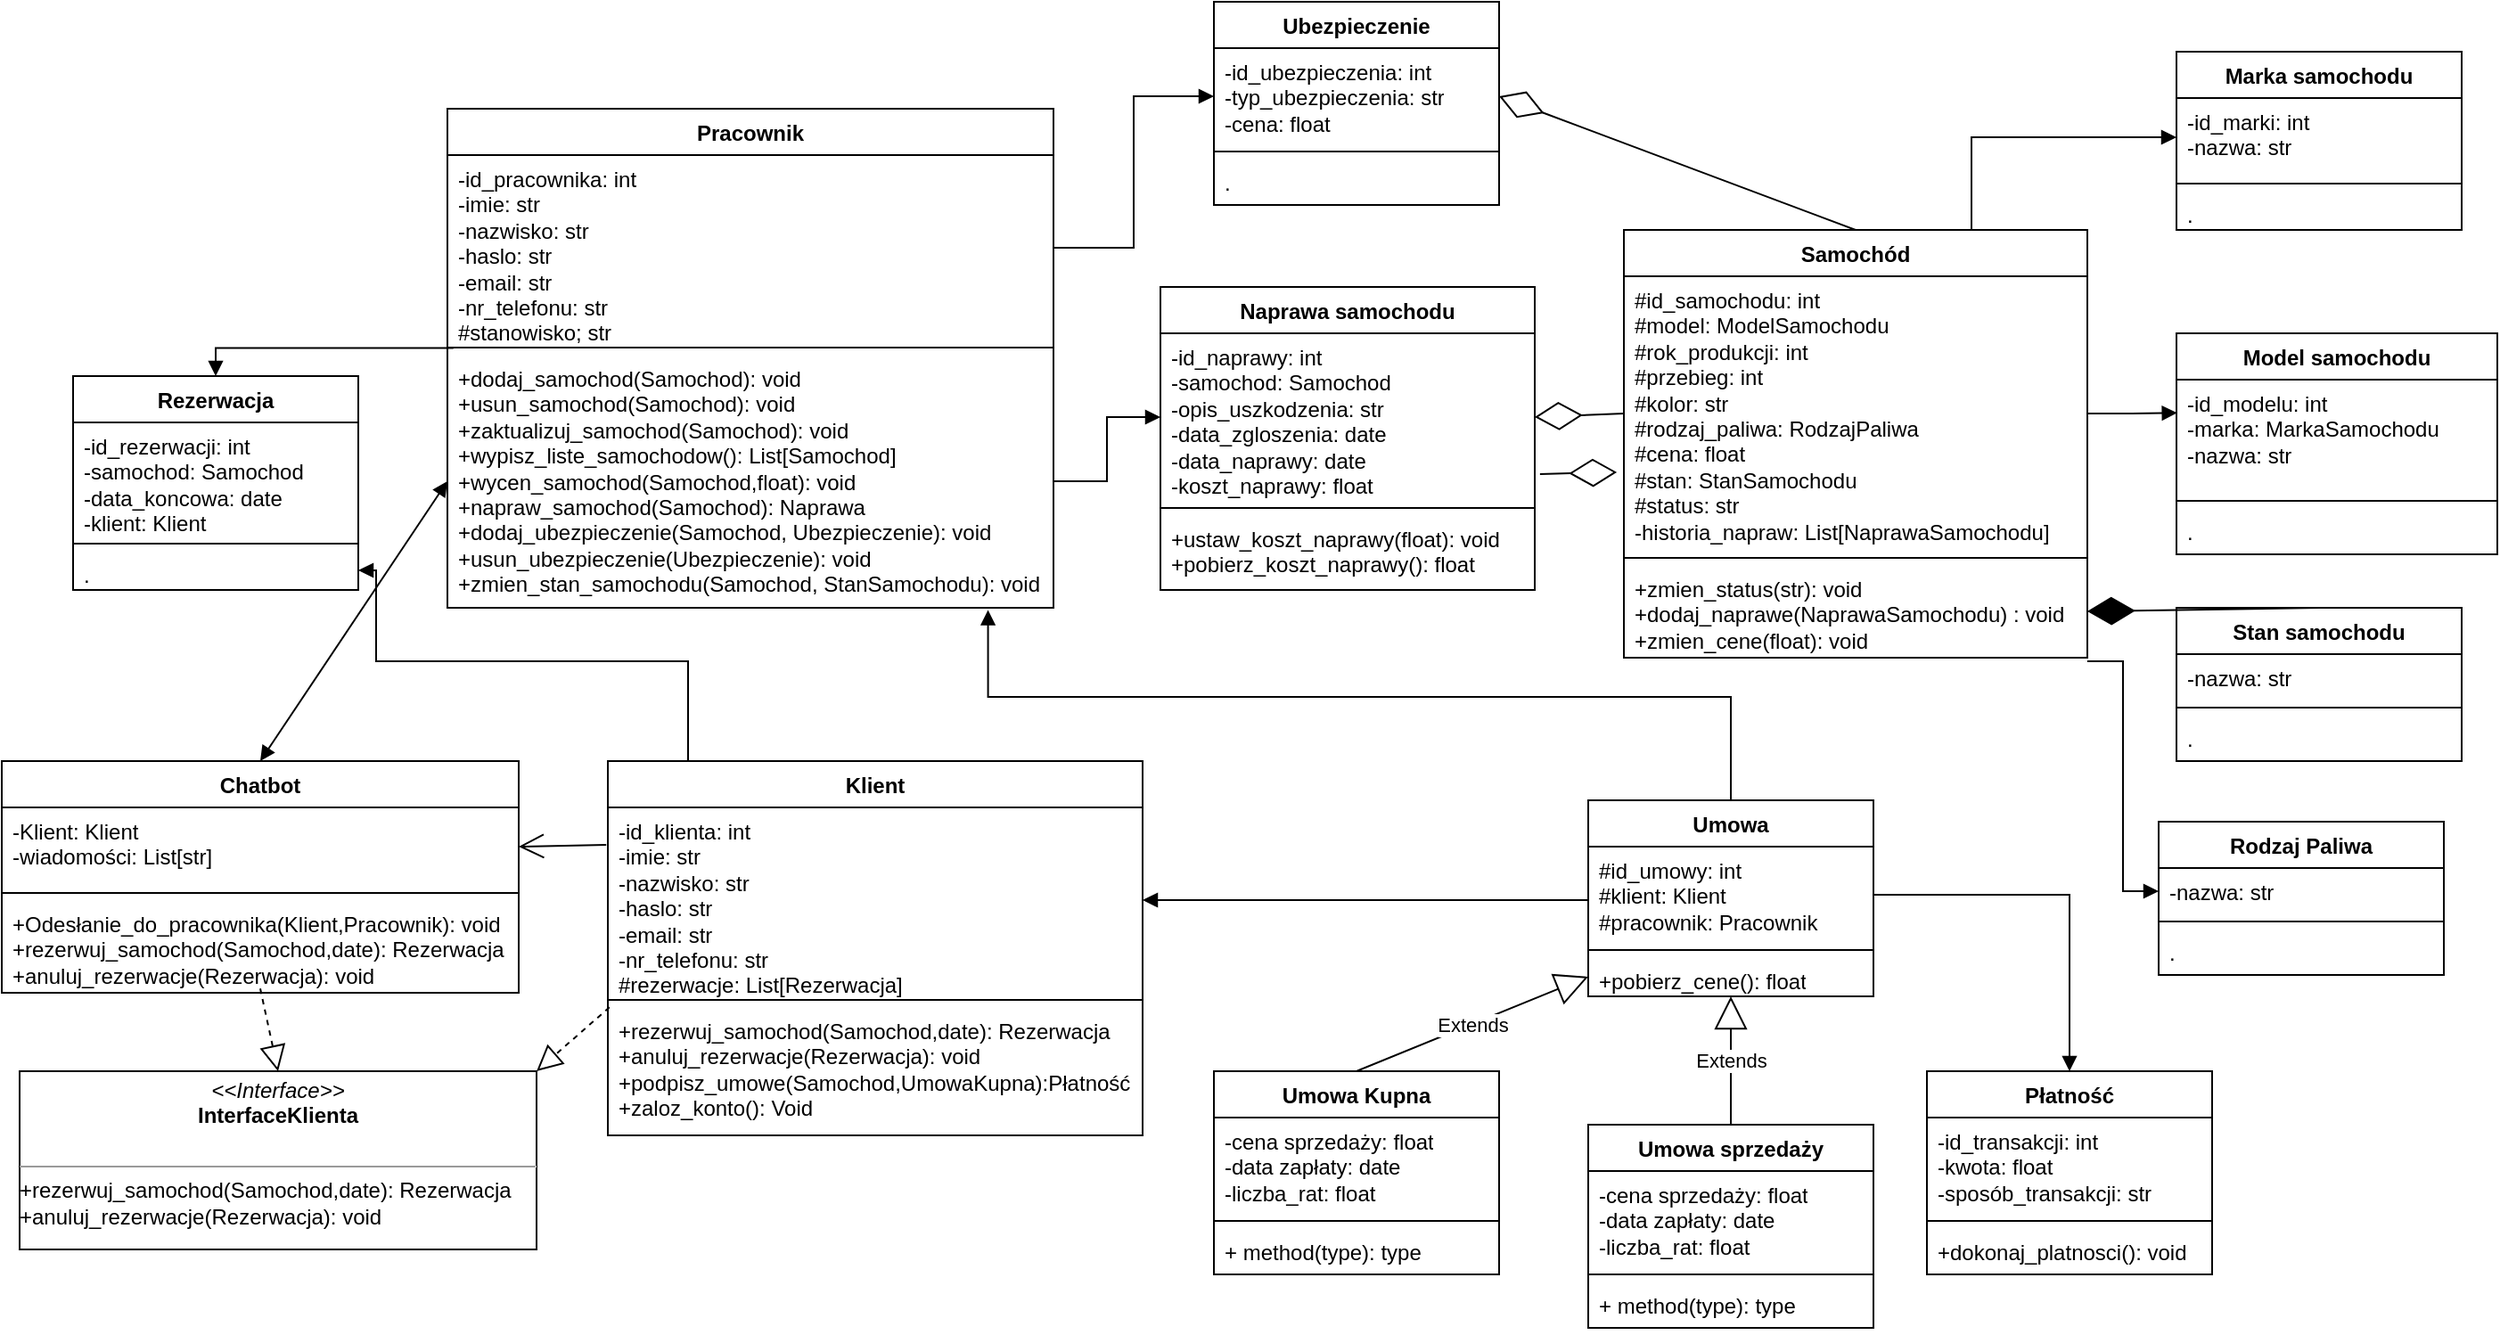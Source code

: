 <mxfile version="21.4.0" type="device">
  <diagram name="Strona-1" id="gPI5THnY8TGZAUqis7eQ">
    <mxGraphModel dx="1674" dy="768" grid="1" gridSize="10" guides="1" tooltips="1" connect="1" arrows="1" fold="1" page="1" pageScale="1" pageWidth="827" pageHeight="1169" math="0" shadow="0">
      <root>
        <mxCell id="0" />
        <mxCell id="1" parent="0" />
        <mxCell id="dG1rmitJ3FAkhmSAQ_D8-5" value="Klient&lt;br&gt;" style="swimlane;fontStyle=1;align=center;verticalAlign=top;childLayout=stackLayout;horizontal=1;startSize=26;horizontalStack=0;resizeParent=1;resizeParentMax=0;resizeLast=0;collapsible=1;marginBottom=0;whiteSpace=wrap;html=1;" parent="1" vertex="1">
          <mxGeometry x="440" y="436" width="300" height="210" as="geometry" />
        </mxCell>
        <mxCell id="dG1rmitJ3FAkhmSAQ_D8-6" value="&lt;div&gt;-id_klienta: int&lt;/div&gt;&lt;div&gt;-imie: str&lt;/div&gt;&lt;div&gt;-nazwisko: str&lt;/div&gt;&lt;div&gt;-haslo: str&lt;/div&gt;&lt;div&gt;-email: str&lt;/div&gt;&lt;div&gt;-nr_telefonu: str&lt;/div&gt;&lt;div&gt;#rezerwacje: List[Rezerwacja]&lt;br&gt;&lt;/div&gt;" style="text;strokeColor=none;fillColor=none;align=left;verticalAlign=top;spacingLeft=4;spacingRight=4;overflow=hidden;rotatable=0;points=[[0,0.5],[1,0.5]];portConstraint=eastwest;whiteSpace=wrap;html=1;" parent="dG1rmitJ3FAkhmSAQ_D8-5" vertex="1">
          <mxGeometry y="26" width="300" height="104" as="geometry" />
        </mxCell>
        <mxCell id="dG1rmitJ3FAkhmSAQ_D8-7" value="" style="line;strokeWidth=1;fillColor=none;align=left;verticalAlign=middle;spacingTop=-1;spacingLeft=3;spacingRight=3;rotatable=0;labelPosition=right;points=[];portConstraint=eastwest;strokeColor=inherit;" parent="dG1rmitJ3FAkhmSAQ_D8-5" vertex="1">
          <mxGeometry y="130" width="300" height="8" as="geometry" />
        </mxCell>
        <mxCell id="dG1rmitJ3FAkhmSAQ_D8-8" value="&lt;div&gt;&lt;span style=&quot;background-color: initial;&quot;&gt;+rezerwuj_samochod(Samochod,date): Rezerwacja&amp;nbsp;&lt;/span&gt;&lt;/div&gt;&lt;div&gt;&lt;span style=&quot;background-color: initial;&quot;&gt;+anuluj_rezerwacje(Rezerwacja): void&amp;nbsp;&lt;/span&gt;&lt;/div&gt;+podpisz_umowe&lt;span style=&quot;background-color: initial;&quot;&gt;(Samochod,UmowaKupna):Płatność&lt;/span&gt;&lt;br&gt;&lt;div&gt;&lt;span style=&quot;background-color: initial;&quot;&gt;+zaloz_konto(): Void&lt;/span&gt;&lt;br&gt;&lt;/div&gt;" style="text;strokeColor=none;fillColor=none;align=left;verticalAlign=top;spacingLeft=4;spacingRight=4;overflow=hidden;rotatable=0;points=[[0,0.5],[1,0.5]];portConstraint=eastwest;whiteSpace=wrap;html=1;" parent="dG1rmitJ3FAkhmSAQ_D8-5" vertex="1">
          <mxGeometry y="138" width="300" height="72" as="geometry" />
        </mxCell>
        <mxCell id="dG1rmitJ3FAkhmSAQ_D8-9" value="Pracownik" style="swimlane;fontStyle=1;align=center;verticalAlign=top;childLayout=stackLayout;horizontal=1;startSize=26;horizontalStack=0;resizeParent=1;resizeParentMax=0;resizeLast=0;collapsible=1;marginBottom=0;whiteSpace=wrap;html=1;" parent="1" vertex="1">
          <mxGeometry x="350" y="70" width="340" height="280" as="geometry" />
        </mxCell>
        <mxCell id="dG1rmitJ3FAkhmSAQ_D8-10" value="&lt;div&gt;-id_pracownika: int&lt;/div&gt;&lt;div&gt;-imie: str&lt;/div&gt;&lt;div&gt;-nazwisko: str&lt;/div&gt;&lt;div&gt;-haslo: str&lt;/div&gt;&lt;div&gt;-email: str&lt;/div&gt;&lt;div&gt;-nr_telefonu: str&lt;/div&gt;&lt;div&gt;#stanowisko; str&lt;/div&gt;" style="text;strokeColor=none;fillColor=none;align=left;verticalAlign=top;spacingLeft=4;spacingRight=4;overflow=hidden;rotatable=0;points=[[0,0.5],[1,0.5]];portConstraint=eastwest;whiteSpace=wrap;html=1;" parent="dG1rmitJ3FAkhmSAQ_D8-9" vertex="1">
          <mxGeometry y="26" width="340" height="104" as="geometry" />
        </mxCell>
        <mxCell id="dG1rmitJ3FAkhmSAQ_D8-11" value="" style="line;strokeWidth=1;fillColor=none;align=left;verticalAlign=middle;spacingTop=-1;spacingLeft=3;spacingRight=3;rotatable=0;labelPosition=right;points=[];portConstraint=eastwest;strokeColor=inherit;" parent="dG1rmitJ3FAkhmSAQ_D8-9" vertex="1">
          <mxGeometry y="130" width="340" height="8" as="geometry" />
        </mxCell>
        <mxCell id="dG1rmitJ3FAkhmSAQ_D8-12" value="&lt;div&gt;+dodaj_samochod(Samochod): void&lt;/div&gt;&lt;div&gt;+usun_samochod(Samochod): void&lt;/div&gt;&lt;div&gt;+zaktualizuj_samochod(Samochod): void&lt;/div&gt;&lt;div&gt;+wypisz_liste_samochodow(): List[Samochod]&lt;/div&gt;&lt;div&gt;+wycen_samochod(Samochod,float): void&lt;/div&gt;&lt;div&gt;+napraw_samochod(Samochod): Naprawa&lt;br&gt;&lt;/div&gt;&lt;div&gt;+dodaj_ubezpieczenie(Samochod, Ubezpieczenie&lt;span style=&quot;background-color: initial;&quot;&gt;): void&lt;/span&gt;&lt;/div&gt;&lt;div&gt;+usun_ubezpieczenie(Ubezpieczenie): void&lt;br&gt;&lt;/div&gt;&lt;div&gt;+zmien_stan_samochodu(Samochod, StanSamochodu): void&lt;br&gt;&lt;/div&gt;&lt;div&gt;&lt;br&gt;&lt;/div&gt;" style="text;strokeColor=none;fillColor=none;align=left;verticalAlign=top;spacingLeft=4;spacingRight=4;overflow=hidden;rotatable=0;points=[[0,0.5],[1,0.5]];portConstraint=eastwest;whiteSpace=wrap;html=1;" parent="dG1rmitJ3FAkhmSAQ_D8-9" vertex="1">
          <mxGeometry y="138" width="340" height="142" as="geometry" />
        </mxCell>
        <mxCell id="dG1rmitJ3FAkhmSAQ_D8-13" value="Rezerwacja" style="swimlane;fontStyle=1;align=center;verticalAlign=top;childLayout=stackLayout;horizontal=1;startSize=26;horizontalStack=0;resizeParent=1;resizeParentMax=0;resizeLast=0;collapsible=1;marginBottom=0;whiteSpace=wrap;html=1;" parent="1" vertex="1">
          <mxGeometry x="140" y="220" width="160" height="120" as="geometry" />
        </mxCell>
        <mxCell id="dG1rmitJ3FAkhmSAQ_D8-14" value="&lt;div&gt;-id_rezerwacji: int&lt;/div&gt;&lt;div&gt;-samochod: Samochod&lt;/div&gt;&lt;div&gt;&lt;span style=&quot;background-color: initial;&quot;&gt;-data_koncowa: date&lt;/span&gt;&lt;br&gt;&lt;/div&gt;&lt;div&gt;-klient: Klient&lt;/div&gt;" style="text;strokeColor=none;fillColor=none;align=left;verticalAlign=top;spacingLeft=4;spacingRight=4;overflow=hidden;rotatable=0;points=[[0,0.5],[1,0.5]];portConstraint=eastwest;whiteSpace=wrap;html=1;" parent="dG1rmitJ3FAkhmSAQ_D8-13" vertex="1">
          <mxGeometry y="26" width="160" height="64" as="geometry" />
        </mxCell>
        <mxCell id="dG1rmitJ3FAkhmSAQ_D8-15" value="" style="line;strokeWidth=1;fillColor=none;align=left;verticalAlign=middle;spacingTop=-1;spacingLeft=3;spacingRight=3;rotatable=0;labelPosition=right;points=[];portConstraint=eastwest;strokeColor=inherit;" parent="dG1rmitJ3FAkhmSAQ_D8-13" vertex="1">
          <mxGeometry y="90" width="160" height="8" as="geometry" />
        </mxCell>
        <mxCell id="dG1rmitJ3FAkhmSAQ_D8-16" value="." style="text;strokeColor=none;fillColor=none;align=left;verticalAlign=top;spacingLeft=4;spacingRight=4;overflow=hidden;rotatable=0;points=[[0,0.5],[1,0.5]];portConstraint=eastwest;whiteSpace=wrap;html=1;" parent="dG1rmitJ3FAkhmSAQ_D8-13" vertex="1">
          <mxGeometry y="98" width="160" height="22" as="geometry" />
        </mxCell>
        <mxCell id="dG1rmitJ3FAkhmSAQ_D8-17" value="Umowa" style="swimlane;fontStyle=1;align=center;verticalAlign=top;childLayout=stackLayout;horizontal=1;startSize=26;horizontalStack=0;resizeParent=1;resizeParentMax=0;resizeLast=0;collapsible=1;marginBottom=0;whiteSpace=wrap;html=1;" parent="1" vertex="1">
          <mxGeometry x="990" y="458" width="160" height="110" as="geometry" />
        </mxCell>
        <mxCell id="dG1rmitJ3FAkhmSAQ_D8-18" value="&lt;div&gt;#id_umowy: int&lt;/div&gt;&lt;div&gt;&lt;span style=&quot;background-color: initial;&quot;&gt;#klient: Klient&lt;/span&gt;&lt;br&gt;&lt;/div&gt;&lt;div&gt;#pracownik: Pracownik&lt;/div&gt;" style="text;strokeColor=none;fillColor=none;align=left;verticalAlign=top;spacingLeft=4;spacingRight=4;overflow=hidden;rotatable=0;points=[[0,0.5],[1,0.5]];portConstraint=eastwest;whiteSpace=wrap;html=1;" parent="dG1rmitJ3FAkhmSAQ_D8-17" vertex="1">
          <mxGeometry y="26" width="160" height="54" as="geometry" />
        </mxCell>
        <mxCell id="dG1rmitJ3FAkhmSAQ_D8-19" value="" style="line;strokeWidth=1;fillColor=none;align=left;verticalAlign=middle;spacingTop=-1;spacingLeft=3;spacingRight=3;rotatable=0;labelPosition=right;points=[];portConstraint=eastwest;strokeColor=inherit;" parent="dG1rmitJ3FAkhmSAQ_D8-17" vertex="1">
          <mxGeometry y="80" width="160" height="8" as="geometry" />
        </mxCell>
        <mxCell id="dG1rmitJ3FAkhmSAQ_D8-20" value="+pobierz_cene(): float" style="text;strokeColor=none;fillColor=none;align=left;verticalAlign=top;spacingLeft=4;spacingRight=4;overflow=hidden;rotatable=0;points=[[0,0.5],[1,0.5]];portConstraint=eastwest;whiteSpace=wrap;html=1;" parent="dG1rmitJ3FAkhmSAQ_D8-17" vertex="1">
          <mxGeometry y="88" width="160" height="22" as="geometry" />
        </mxCell>
        <mxCell id="dG1rmitJ3FAkhmSAQ_D8-21" value="Płatność" style="swimlane;fontStyle=1;align=center;verticalAlign=top;childLayout=stackLayout;horizontal=1;startSize=26;horizontalStack=0;resizeParent=1;resizeParentMax=0;resizeLast=0;collapsible=1;marginBottom=0;whiteSpace=wrap;html=1;" parent="1" vertex="1">
          <mxGeometry x="1180" y="610" width="160" height="114" as="geometry" />
        </mxCell>
        <mxCell id="dG1rmitJ3FAkhmSAQ_D8-22" value="&lt;div&gt;-id_transakcji: int&lt;/div&gt;&lt;div&gt;-kwota: float&lt;/div&gt;&lt;div&gt;-sposób_transakcji: str&lt;/div&gt;" style="text;strokeColor=none;fillColor=none;align=left;verticalAlign=top;spacingLeft=4;spacingRight=4;overflow=hidden;rotatable=0;points=[[0,0.5],[1,0.5]];portConstraint=eastwest;whiteSpace=wrap;html=1;" parent="dG1rmitJ3FAkhmSAQ_D8-21" vertex="1">
          <mxGeometry y="26" width="160" height="54" as="geometry" />
        </mxCell>
        <mxCell id="dG1rmitJ3FAkhmSAQ_D8-23" value="" style="line;strokeWidth=1;fillColor=none;align=left;verticalAlign=middle;spacingTop=-1;spacingLeft=3;spacingRight=3;rotatable=0;labelPosition=right;points=[];portConstraint=eastwest;strokeColor=inherit;" parent="dG1rmitJ3FAkhmSAQ_D8-21" vertex="1">
          <mxGeometry y="80" width="160" height="8" as="geometry" />
        </mxCell>
        <mxCell id="dG1rmitJ3FAkhmSAQ_D8-24" value="+dokonaj_platnosci(): void" style="text;strokeColor=none;fillColor=none;align=left;verticalAlign=top;spacingLeft=4;spacingRight=4;overflow=hidden;rotatable=0;points=[[0,0.5],[1,0.5]];portConstraint=eastwest;whiteSpace=wrap;html=1;" parent="dG1rmitJ3FAkhmSAQ_D8-21" vertex="1">
          <mxGeometry y="88" width="160" height="26" as="geometry" />
        </mxCell>
        <mxCell id="dG1rmitJ3FAkhmSAQ_D8-25" value="Model samochodu" style="swimlane;fontStyle=1;align=center;verticalAlign=top;childLayout=stackLayout;horizontal=1;startSize=26;horizontalStack=0;resizeParent=1;resizeParentMax=0;resizeLast=0;collapsible=1;marginBottom=0;whiteSpace=wrap;html=1;" parent="1" vertex="1">
          <mxGeometry x="1320" y="196" width="180" height="124" as="geometry" />
        </mxCell>
        <mxCell id="dG1rmitJ3FAkhmSAQ_D8-26" value="&lt;div&gt;-id_modelu: int&lt;/div&gt;&lt;div&gt;-marka: MarkaSamochodu&lt;/div&gt;&lt;div&gt;-nazwa: str&lt;/div&gt;" style="text;strokeColor=none;fillColor=none;align=left;verticalAlign=top;spacingLeft=4;spacingRight=4;overflow=hidden;rotatable=0;points=[[0,0.5],[1,0.5]];portConstraint=eastwest;whiteSpace=wrap;html=1;" parent="dG1rmitJ3FAkhmSAQ_D8-25" vertex="1">
          <mxGeometry y="26" width="180" height="64" as="geometry" />
        </mxCell>
        <mxCell id="dG1rmitJ3FAkhmSAQ_D8-27" value="" style="line;strokeWidth=1;fillColor=none;align=left;verticalAlign=middle;spacingTop=-1;spacingLeft=3;spacingRight=3;rotatable=0;labelPosition=right;points=[];portConstraint=eastwest;strokeColor=inherit;" parent="dG1rmitJ3FAkhmSAQ_D8-25" vertex="1">
          <mxGeometry y="90" width="180" height="8" as="geometry" />
        </mxCell>
        <mxCell id="dG1rmitJ3FAkhmSAQ_D8-28" value="." style="text;strokeColor=none;fillColor=none;align=left;verticalAlign=top;spacingLeft=4;spacingRight=4;overflow=hidden;rotatable=0;points=[[0,0.5],[1,0.5]];portConstraint=eastwest;whiteSpace=wrap;html=1;" parent="dG1rmitJ3FAkhmSAQ_D8-25" vertex="1">
          <mxGeometry y="98" width="180" height="26" as="geometry" />
        </mxCell>
        <mxCell id="dG1rmitJ3FAkhmSAQ_D8-29" value="Marka samochodu" style="swimlane;fontStyle=1;align=center;verticalAlign=top;childLayout=stackLayout;horizontal=1;startSize=26;horizontalStack=0;resizeParent=1;resizeParentMax=0;resizeLast=0;collapsible=1;marginBottom=0;whiteSpace=wrap;html=1;" parent="1" vertex="1">
          <mxGeometry x="1320" y="38" width="160" height="100" as="geometry" />
        </mxCell>
        <mxCell id="dG1rmitJ3FAkhmSAQ_D8-30" value="&lt;div&gt;-id_marki: int&lt;/div&gt;&lt;div&gt;-nazwa: str&lt;/div&gt;" style="text;strokeColor=none;fillColor=none;align=left;verticalAlign=top;spacingLeft=4;spacingRight=4;overflow=hidden;rotatable=0;points=[[0,0.5],[1,0.5]];portConstraint=eastwest;whiteSpace=wrap;html=1;" parent="dG1rmitJ3FAkhmSAQ_D8-29" vertex="1">
          <mxGeometry y="26" width="160" height="44" as="geometry" />
        </mxCell>
        <mxCell id="dG1rmitJ3FAkhmSAQ_D8-31" value="" style="line;strokeWidth=1;fillColor=none;align=left;verticalAlign=middle;spacingTop=-1;spacingLeft=3;spacingRight=3;rotatable=0;labelPosition=right;points=[];portConstraint=eastwest;strokeColor=inherit;" parent="dG1rmitJ3FAkhmSAQ_D8-29" vertex="1">
          <mxGeometry y="70" width="160" height="8" as="geometry" />
        </mxCell>
        <mxCell id="dG1rmitJ3FAkhmSAQ_D8-32" value="." style="text;strokeColor=none;fillColor=none;align=left;verticalAlign=top;spacingLeft=4;spacingRight=4;overflow=hidden;rotatable=0;points=[[0,0.5],[1,0.5]];portConstraint=eastwest;whiteSpace=wrap;html=1;" parent="dG1rmitJ3FAkhmSAQ_D8-29" vertex="1">
          <mxGeometry y="78" width="160" height="22" as="geometry" />
        </mxCell>
        <mxCell id="dG1rmitJ3FAkhmSAQ_D8-33" value="Rodzaj Paliwa" style="swimlane;fontStyle=1;align=center;verticalAlign=top;childLayout=stackLayout;horizontal=1;startSize=26;horizontalStack=0;resizeParent=1;resizeParentMax=0;resizeLast=0;collapsible=1;marginBottom=0;whiteSpace=wrap;html=1;" parent="1" vertex="1">
          <mxGeometry x="1310" y="470" width="160" height="86" as="geometry" />
        </mxCell>
        <mxCell id="dG1rmitJ3FAkhmSAQ_D8-34" value="-nazwa: str" style="text;strokeColor=none;fillColor=none;align=left;verticalAlign=top;spacingLeft=4;spacingRight=4;overflow=hidden;rotatable=0;points=[[0,0.5],[1,0.5]];portConstraint=eastwest;whiteSpace=wrap;html=1;" parent="dG1rmitJ3FAkhmSAQ_D8-33" vertex="1">
          <mxGeometry y="26" width="160" height="26" as="geometry" />
        </mxCell>
        <mxCell id="dG1rmitJ3FAkhmSAQ_D8-35" value="" style="line;strokeWidth=1;fillColor=none;align=left;verticalAlign=middle;spacingTop=-1;spacingLeft=3;spacingRight=3;rotatable=0;labelPosition=right;points=[];portConstraint=eastwest;strokeColor=inherit;" parent="dG1rmitJ3FAkhmSAQ_D8-33" vertex="1">
          <mxGeometry y="52" width="160" height="8" as="geometry" />
        </mxCell>
        <mxCell id="dG1rmitJ3FAkhmSAQ_D8-36" value="." style="text;strokeColor=none;fillColor=none;align=left;verticalAlign=top;spacingLeft=4;spacingRight=4;overflow=hidden;rotatable=0;points=[[0,0.5],[1,0.5]];portConstraint=eastwest;whiteSpace=wrap;html=1;" parent="dG1rmitJ3FAkhmSAQ_D8-33" vertex="1">
          <mxGeometry y="60" width="160" height="26" as="geometry" />
        </mxCell>
        <mxCell id="dG1rmitJ3FAkhmSAQ_D8-37" value="Stan samochodu" style="swimlane;fontStyle=1;align=center;verticalAlign=top;childLayout=stackLayout;horizontal=1;startSize=26;horizontalStack=0;resizeParent=1;resizeParentMax=0;resizeLast=0;collapsible=1;marginBottom=0;whiteSpace=wrap;html=1;" parent="1" vertex="1">
          <mxGeometry x="1320" y="350" width="160" height="86" as="geometry" />
        </mxCell>
        <mxCell id="dG1rmitJ3FAkhmSAQ_D8-38" value="-nazwa: str" style="text;strokeColor=none;fillColor=none;align=left;verticalAlign=top;spacingLeft=4;spacingRight=4;overflow=hidden;rotatable=0;points=[[0,0.5],[1,0.5]];portConstraint=eastwest;whiteSpace=wrap;html=1;" parent="dG1rmitJ3FAkhmSAQ_D8-37" vertex="1">
          <mxGeometry y="26" width="160" height="26" as="geometry" />
        </mxCell>
        <mxCell id="dG1rmitJ3FAkhmSAQ_D8-39" value="" style="line;strokeWidth=1;fillColor=none;align=left;verticalAlign=middle;spacingTop=-1;spacingLeft=3;spacingRight=3;rotatable=0;labelPosition=right;points=[];portConstraint=eastwest;strokeColor=inherit;" parent="dG1rmitJ3FAkhmSAQ_D8-37" vertex="1">
          <mxGeometry y="52" width="160" height="8" as="geometry" />
        </mxCell>
        <mxCell id="dG1rmitJ3FAkhmSAQ_D8-40" value="." style="text;strokeColor=none;fillColor=none;align=left;verticalAlign=top;spacingLeft=4;spacingRight=4;overflow=hidden;rotatable=0;points=[[0,0.5],[1,0.5]];portConstraint=eastwest;whiteSpace=wrap;html=1;" parent="dG1rmitJ3FAkhmSAQ_D8-37" vertex="1">
          <mxGeometry y="60" width="160" height="26" as="geometry" />
        </mxCell>
        <mxCell id="dG1rmitJ3FAkhmSAQ_D8-41" value="Samochód" style="swimlane;fontStyle=1;align=center;verticalAlign=top;childLayout=stackLayout;horizontal=1;startSize=26;horizontalStack=0;resizeParent=1;resizeParentMax=0;resizeLast=0;collapsible=1;marginBottom=0;whiteSpace=wrap;html=1;" parent="1" vertex="1">
          <mxGeometry x="1010" y="138" width="260" height="240" as="geometry" />
        </mxCell>
        <mxCell id="dG1rmitJ3FAkhmSAQ_D8-42" value="&lt;div&gt;#id_samochodu: int&amp;nbsp;&lt;/div&gt;&lt;div&gt;&lt;span style=&quot;background-color: initial;&quot;&gt;#model: ModelSamochodu&amp;nbsp;&lt;/span&gt;&lt;/div&gt;&lt;div&gt;#rok_produkcji: int&amp;nbsp;&lt;/div&gt;&lt;div&gt;#przebieg: int&amp;nbsp;&lt;/div&gt;&lt;div&gt;#kolor: str&lt;/div&gt;&lt;div&gt;#rodzaj_paliwa: RodzajPaliwa&lt;/div&gt;&lt;div&gt;#cena: float&lt;/div&gt;&lt;div&gt;#stan: StanSamochodu&lt;/div&gt;&lt;div&gt;#status: str&lt;/div&gt;&lt;div&gt;&lt;span style=&quot;background-color: initial;&quot;&gt;-historia_napraw: List[NaprawaSamochodu]&lt;/span&gt;&lt;/div&gt;" style="text;strokeColor=none;fillColor=none;align=left;verticalAlign=top;spacingLeft=4;spacingRight=4;overflow=hidden;rotatable=0;points=[[0,0.5],[1,0.5]];portConstraint=eastwest;whiteSpace=wrap;html=1;" parent="dG1rmitJ3FAkhmSAQ_D8-41" vertex="1">
          <mxGeometry y="26" width="260" height="154" as="geometry" />
        </mxCell>
        <mxCell id="dG1rmitJ3FAkhmSAQ_D8-43" value="" style="line;strokeWidth=1;fillColor=none;align=left;verticalAlign=middle;spacingTop=-1;spacingLeft=3;spacingRight=3;rotatable=0;labelPosition=right;points=[];portConstraint=eastwest;strokeColor=inherit;" parent="dG1rmitJ3FAkhmSAQ_D8-41" vertex="1">
          <mxGeometry y="180" width="260" height="8" as="geometry" />
        </mxCell>
        <mxCell id="dG1rmitJ3FAkhmSAQ_D8-44" value="+zmien_status(str): void&lt;br&gt;+dodaj_naprawe(NaprawaSamochodu) : void&lt;br&gt;+zmien_cene(float): void" style="text;strokeColor=none;fillColor=none;align=left;verticalAlign=top;spacingLeft=4;spacingRight=4;overflow=hidden;rotatable=0;points=[[0,0.5],[1,0.5]];portConstraint=eastwest;whiteSpace=wrap;html=1;" parent="dG1rmitJ3FAkhmSAQ_D8-41" vertex="1">
          <mxGeometry y="188" width="260" height="52" as="geometry" />
        </mxCell>
        <mxCell id="dG1rmitJ3FAkhmSAQ_D8-45" value="Naprawa samochodu" style="swimlane;fontStyle=1;align=center;verticalAlign=top;childLayout=stackLayout;horizontal=1;startSize=26;horizontalStack=0;resizeParent=1;resizeParentMax=0;resizeLast=0;collapsible=1;marginBottom=0;whiteSpace=wrap;html=1;" parent="1" vertex="1">
          <mxGeometry x="750" y="170" width="210" height="170" as="geometry" />
        </mxCell>
        <mxCell id="dG1rmitJ3FAkhmSAQ_D8-46" value="&lt;div&gt;-id_naprawy: int&lt;/div&gt;&lt;div&gt;-samochod: Samochod&lt;/div&gt;&lt;div&gt;-opis_uszkodzenia: str&lt;/div&gt;&lt;div&gt;-data_zgloszenia: date&lt;/div&gt;&lt;div&gt;-data_naprawy: date&lt;/div&gt;&lt;div&gt;-koszt_naprawy: float&lt;/div&gt;" style="text;strokeColor=none;fillColor=none;align=left;verticalAlign=top;spacingLeft=4;spacingRight=4;overflow=hidden;rotatable=0;points=[[0,0.5],[1,0.5]];portConstraint=eastwest;whiteSpace=wrap;html=1;" parent="dG1rmitJ3FAkhmSAQ_D8-45" vertex="1">
          <mxGeometry y="26" width="210" height="94" as="geometry" />
        </mxCell>
        <mxCell id="dG1rmitJ3FAkhmSAQ_D8-47" value="" style="line;strokeWidth=1;fillColor=none;align=left;verticalAlign=middle;spacingTop=-1;spacingLeft=3;spacingRight=3;rotatable=0;labelPosition=right;points=[];portConstraint=eastwest;strokeColor=inherit;" parent="dG1rmitJ3FAkhmSAQ_D8-45" vertex="1">
          <mxGeometry y="120" width="210" height="8" as="geometry" />
        </mxCell>
        <mxCell id="dG1rmitJ3FAkhmSAQ_D8-48" value="&lt;div&gt;+ustaw_koszt_naprawy(float): void&lt;/div&gt;&lt;div&gt;+pobierz_koszt_naprawy(): float&lt;/div&gt;" style="text;strokeColor=none;fillColor=none;align=left;verticalAlign=top;spacingLeft=4;spacingRight=4;overflow=hidden;rotatable=0;points=[[0,0.5],[1,0.5]];portConstraint=eastwest;whiteSpace=wrap;html=1;" parent="dG1rmitJ3FAkhmSAQ_D8-45" vertex="1">
          <mxGeometry y="128" width="210" height="42" as="geometry" />
        </mxCell>
        <mxCell id="dG1rmitJ3FAkhmSAQ_D8-49" value="Ubezpieczenie" style="swimlane;fontStyle=1;align=center;verticalAlign=top;childLayout=stackLayout;horizontal=1;startSize=26;horizontalStack=0;resizeParent=1;resizeParentMax=0;resizeLast=0;collapsible=1;marginBottom=0;whiteSpace=wrap;html=1;" parent="1" vertex="1">
          <mxGeometry x="780" y="10" width="160" height="114" as="geometry" />
        </mxCell>
        <mxCell id="dG1rmitJ3FAkhmSAQ_D8-50" value="&lt;div&gt;-id_ubezpieczenia: int&lt;/div&gt;&lt;div&gt;-typ_ubezpieczenia: str&lt;/div&gt;&lt;div&gt;-cena: float&lt;/div&gt;" style="text;strokeColor=none;fillColor=none;align=left;verticalAlign=top;spacingLeft=4;spacingRight=4;overflow=hidden;rotatable=0;points=[[0,0.5],[1,0.5]];portConstraint=eastwest;whiteSpace=wrap;html=1;" parent="dG1rmitJ3FAkhmSAQ_D8-49" vertex="1">
          <mxGeometry y="26" width="160" height="54" as="geometry" />
        </mxCell>
        <mxCell id="dG1rmitJ3FAkhmSAQ_D8-51" value="" style="line;strokeWidth=1;fillColor=none;align=left;verticalAlign=middle;spacingTop=-1;spacingLeft=3;spacingRight=3;rotatable=0;labelPosition=right;points=[];portConstraint=eastwest;strokeColor=inherit;" parent="dG1rmitJ3FAkhmSAQ_D8-49" vertex="1">
          <mxGeometry y="80" width="160" height="8" as="geometry" />
        </mxCell>
        <mxCell id="dG1rmitJ3FAkhmSAQ_D8-52" value="." style="text;strokeColor=none;fillColor=none;align=left;verticalAlign=top;spacingLeft=4;spacingRight=4;overflow=hidden;rotatable=0;points=[[0,0.5],[1,0.5]];portConstraint=eastwest;whiteSpace=wrap;html=1;" parent="dG1rmitJ3FAkhmSAQ_D8-49" vertex="1">
          <mxGeometry y="88" width="160" height="26" as="geometry" />
        </mxCell>
        <mxCell id="dG1rmitJ3FAkhmSAQ_D8-54" value="Umowa Kupna" style="swimlane;fontStyle=1;align=center;verticalAlign=top;childLayout=stackLayout;horizontal=1;startSize=26;horizontalStack=0;resizeParent=1;resizeParentMax=0;resizeLast=0;collapsible=1;marginBottom=0;whiteSpace=wrap;html=1;" parent="1" vertex="1">
          <mxGeometry x="780" y="610" width="160" height="114" as="geometry" />
        </mxCell>
        <mxCell id="dG1rmitJ3FAkhmSAQ_D8-55" value="-cena sprzedaży: float&lt;br style=&quot;border-color: var(--border-color);&quot;&gt;-data zapłaty: date&lt;br style=&quot;border-color: var(--border-color);&quot;&gt;-liczba_rat: float" style="text;strokeColor=none;fillColor=none;align=left;verticalAlign=top;spacingLeft=4;spacingRight=4;overflow=hidden;rotatable=0;points=[[0,0.5],[1,0.5]];portConstraint=eastwest;whiteSpace=wrap;html=1;" parent="dG1rmitJ3FAkhmSAQ_D8-54" vertex="1">
          <mxGeometry y="26" width="160" height="54" as="geometry" />
        </mxCell>
        <mxCell id="dG1rmitJ3FAkhmSAQ_D8-56" value="" style="line;strokeWidth=1;fillColor=none;align=left;verticalAlign=middle;spacingTop=-1;spacingLeft=3;spacingRight=3;rotatable=0;labelPosition=right;points=[];portConstraint=eastwest;strokeColor=inherit;" parent="dG1rmitJ3FAkhmSAQ_D8-54" vertex="1">
          <mxGeometry y="80" width="160" height="8" as="geometry" />
        </mxCell>
        <mxCell id="dG1rmitJ3FAkhmSAQ_D8-57" value="+ method(type): type" style="text;strokeColor=none;fillColor=none;align=left;verticalAlign=top;spacingLeft=4;spacingRight=4;overflow=hidden;rotatable=0;points=[[0,0.5],[1,0.5]];portConstraint=eastwest;whiteSpace=wrap;html=1;" parent="dG1rmitJ3FAkhmSAQ_D8-54" vertex="1">
          <mxGeometry y="88" width="160" height="26" as="geometry" />
        </mxCell>
        <mxCell id="dG1rmitJ3FAkhmSAQ_D8-58" value="Umowa sprzedaży" style="swimlane;fontStyle=1;align=center;verticalAlign=top;childLayout=stackLayout;horizontal=1;startSize=26;horizontalStack=0;resizeParent=1;resizeParentMax=0;resizeLast=0;collapsible=1;marginBottom=0;whiteSpace=wrap;html=1;" parent="1" vertex="1">
          <mxGeometry x="990" y="640" width="160" height="114" as="geometry" />
        </mxCell>
        <mxCell id="dG1rmitJ3FAkhmSAQ_D8-59" value="-cena sprzedaży: float&lt;br&gt;-data zapłaty: date&lt;br&gt;-liczba_rat: float" style="text;strokeColor=none;fillColor=none;align=left;verticalAlign=top;spacingLeft=4;spacingRight=4;overflow=hidden;rotatable=0;points=[[0,0.5],[1,0.5]];portConstraint=eastwest;whiteSpace=wrap;html=1;" parent="dG1rmitJ3FAkhmSAQ_D8-58" vertex="1">
          <mxGeometry y="26" width="160" height="54" as="geometry" />
        </mxCell>
        <mxCell id="dG1rmitJ3FAkhmSAQ_D8-60" value="" style="line;strokeWidth=1;fillColor=none;align=left;verticalAlign=middle;spacingTop=-1;spacingLeft=3;spacingRight=3;rotatable=0;labelPosition=right;points=[];portConstraint=eastwest;strokeColor=inherit;" parent="dG1rmitJ3FAkhmSAQ_D8-58" vertex="1">
          <mxGeometry y="80" width="160" height="8" as="geometry" />
        </mxCell>
        <mxCell id="dG1rmitJ3FAkhmSAQ_D8-61" value="+ method(type): type" style="text;strokeColor=none;fillColor=none;align=left;verticalAlign=top;spacingLeft=4;spacingRight=4;overflow=hidden;rotatable=0;points=[[0,0.5],[1,0.5]];portConstraint=eastwest;whiteSpace=wrap;html=1;" parent="dG1rmitJ3FAkhmSAQ_D8-58" vertex="1">
          <mxGeometry y="88" width="160" height="26" as="geometry" />
        </mxCell>
        <mxCell id="dG1rmitJ3FAkhmSAQ_D8-62" value="Chatbot" style="swimlane;fontStyle=1;align=center;verticalAlign=top;childLayout=stackLayout;horizontal=1;startSize=26;horizontalStack=0;resizeParent=1;resizeParentMax=0;resizeLast=0;collapsible=1;marginBottom=0;whiteSpace=wrap;html=1;" parent="1" vertex="1">
          <mxGeometry x="100" y="436" width="290" height="130" as="geometry" />
        </mxCell>
        <mxCell id="dG1rmitJ3FAkhmSAQ_D8-63" value="-Klient: Klient&lt;br&gt;-wiadomości: List[str]" style="text;strokeColor=none;fillColor=none;align=left;verticalAlign=top;spacingLeft=4;spacingRight=4;overflow=hidden;rotatable=0;points=[[0,0.5],[1,0.5]];portConstraint=eastwest;whiteSpace=wrap;html=1;" parent="dG1rmitJ3FAkhmSAQ_D8-62" vertex="1">
          <mxGeometry y="26" width="290" height="44" as="geometry" />
        </mxCell>
        <mxCell id="dG1rmitJ3FAkhmSAQ_D8-64" value="" style="line;strokeWidth=1;fillColor=none;align=left;verticalAlign=middle;spacingTop=-1;spacingLeft=3;spacingRight=3;rotatable=0;labelPosition=right;points=[];portConstraint=eastwest;strokeColor=inherit;" parent="dG1rmitJ3FAkhmSAQ_D8-62" vertex="1">
          <mxGeometry y="70" width="290" height="8" as="geometry" />
        </mxCell>
        <mxCell id="dG1rmitJ3FAkhmSAQ_D8-65" value="+Odesłanie_do_pracownika(Klient,Pracownik): void&lt;br&gt;&lt;div&gt;+rezerwuj_samochod(Samochod,date): Rezerwacja&amp;nbsp;&lt;/div&gt;&lt;div&gt;+anuluj_rezerwacje(Rezerwacja): void&amp;nbsp;&lt;/div&gt;" style="text;strokeColor=none;fillColor=none;align=left;verticalAlign=top;spacingLeft=4;spacingRight=4;overflow=hidden;rotatable=0;points=[[0,0.5],[1,0.5]];portConstraint=eastwest;whiteSpace=wrap;html=1;" parent="dG1rmitJ3FAkhmSAQ_D8-62" vertex="1">
          <mxGeometry y="78" width="290" height="52" as="geometry" />
        </mxCell>
        <mxCell id="trF14KNN64LVfDal_19x-1" value="" style="endArrow=block;endFill=1;html=1;edgeStyle=orthogonalEdgeStyle;align=left;verticalAlign=top;rounded=0;exitX=0.01;exitY=1.041;exitDx=0;exitDy=0;exitPerimeter=0;entryX=0.5;entryY=0;entryDx=0;entryDy=0;" parent="1" source="dG1rmitJ3FAkhmSAQ_D8-10" target="dG1rmitJ3FAkhmSAQ_D8-13" edge="1">
          <mxGeometry x="-1" relative="1" as="geometry">
            <mxPoint x="100" y="340" as="sourcePoint" />
            <mxPoint x="260" y="340" as="targetPoint" />
          </mxGeometry>
        </mxCell>
        <mxCell id="trF14KNN64LVfDal_19x-4" value="" style="endArrow=block;endFill=1;html=1;edgeStyle=orthogonalEdgeStyle;align=left;verticalAlign=top;rounded=0;exitX=0.75;exitY=0;exitDx=0;exitDy=0;entryX=0;entryY=0.5;entryDx=0;entryDy=0;" parent="1" source="dG1rmitJ3FAkhmSAQ_D8-41" target="dG1rmitJ3FAkhmSAQ_D8-30" edge="1">
          <mxGeometry x="-1" relative="1" as="geometry">
            <mxPoint x="1390" y="620" as="sourcePoint" />
            <mxPoint x="1550" y="620" as="targetPoint" />
          </mxGeometry>
        </mxCell>
        <mxCell id="trF14KNN64LVfDal_19x-5" value="" style="endArrow=block;endFill=1;html=1;edgeStyle=orthogonalEdgeStyle;align=left;verticalAlign=top;rounded=0;exitX=1;exitY=0.5;exitDx=0;exitDy=0;entryX=0.002;entryY=0.292;entryDx=0;entryDy=0;entryPerimeter=0;" parent="1" source="dG1rmitJ3FAkhmSAQ_D8-42" target="dG1rmitJ3FAkhmSAQ_D8-26" edge="1">
          <mxGeometry x="-1" relative="1" as="geometry">
            <mxPoint x="1390" y="630" as="sourcePoint" />
            <mxPoint x="1550" y="630" as="targetPoint" />
          </mxGeometry>
        </mxCell>
        <mxCell id="trF14KNN64LVfDal_19x-7" value="" style="endArrow=block;endFill=1;html=1;edgeStyle=orthogonalEdgeStyle;align=left;verticalAlign=top;rounded=0;exitX=1;exitY=1.038;exitDx=0;exitDy=0;entryX=0;entryY=0.5;entryDx=0;entryDy=0;exitPerimeter=0;" parent="1" source="dG1rmitJ3FAkhmSAQ_D8-44" target="dG1rmitJ3FAkhmSAQ_D8-34" edge="1">
          <mxGeometry x="-1" relative="1" as="geometry">
            <mxPoint x="1410" y="650" as="sourcePoint" />
            <mxPoint x="1570" y="650" as="targetPoint" />
          </mxGeometry>
        </mxCell>
        <mxCell id="trF14KNN64LVfDal_19x-9" value="" style="endArrow=block;endFill=1;html=1;edgeStyle=orthogonalEdgeStyle;align=left;verticalAlign=top;rounded=0;exitX=0.5;exitY=0;exitDx=0;exitDy=0;entryX=0.892;entryY=1.009;entryDx=0;entryDy=0;entryPerimeter=0;" parent="1" source="dG1rmitJ3FAkhmSAQ_D8-17" target="dG1rmitJ3FAkhmSAQ_D8-12" edge="1">
          <mxGeometry x="-1" relative="1" as="geometry">
            <mxPoint x="432" y="578" as="sourcePoint" />
            <mxPoint x="280" y="530" as="targetPoint" />
            <Array as="points">
              <mxPoint x="1070" y="400" />
              <mxPoint x="653" y="400" />
            </Array>
          </mxGeometry>
        </mxCell>
        <mxCell id="trF14KNN64LVfDal_19x-10" value="" style="endArrow=block;endFill=1;html=1;edgeStyle=orthogonalEdgeStyle;align=left;verticalAlign=top;rounded=0;exitX=1;exitY=0.5;exitDx=0;exitDy=0;entryX=0.5;entryY=0;entryDx=0;entryDy=0;" parent="1" source="dG1rmitJ3FAkhmSAQ_D8-18" target="dG1rmitJ3FAkhmSAQ_D8-21" edge="1">
          <mxGeometry x="-1" relative="1" as="geometry">
            <mxPoint x="922" y="548" as="sourcePoint" />
            <mxPoint x="770" y="500" as="targetPoint" />
            <Array as="points">
              <mxPoint x="1260" y="511" />
            </Array>
          </mxGeometry>
        </mxCell>
        <mxCell id="trF14KNN64LVfDal_19x-11" value="&lt;span style=&quot;white-space: pre;&quot;&gt; &lt;/span&gt;&lt;span style=&quot;white-space: pre;&quot;&gt; &lt;/span&gt;&lt;span style=&quot;white-space: pre;&quot;&gt; &lt;/span&gt;" style="endArrow=block;endFill=1;html=1;edgeStyle=orthogonalEdgeStyle;align=left;verticalAlign=top;rounded=0;exitX=1;exitY=0.5;exitDx=0;exitDy=0;entryX=0;entryY=0.5;entryDx=0;entryDy=0;" parent="1" source="dG1rmitJ3FAkhmSAQ_D8-10" target="dG1rmitJ3FAkhmSAQ_D8-50" edge="1">
          <mxGeometry x="-1" relative="1" as="geometry">
            <mxPoint x="990" y="40" as="sourcePoint" />
            <mxPoint x="1150" y="40" as="targetPoint" />
          </mxGeometry>
        </mxCell>
        <mxCell id="trF14KNN64LVfDal_19x-14" value="&lt;span style=&quot;white-space: pre;&quot;&gt; &lt;/span&gt;&lt;span style=&quot;white-space: pre;&quot;&gt; &lt;/span&gt;&lt;span style=&quot;white-space: pre;&quot;&gt; &lt;/span&gt;" style="endArrow=block;endFill=1;html=1;edgeStyle=orthogonalEdgeStyle;align=left;verticalAlign=top;rounded=0;exitX=1;exitY=0.5;exitDx=0;exitDy=0;entryX=0;entryY=0.5;entryDx=0;entryDy=0;" parent="1" source="dG1rmitJ3FAkhmSAQ_D8-12" target="dG1rmitJ3FAkhmSAQ_D8-46" edge="1">
          <mxGeometry x="-1" relative="1" as="geometry">
            <mxPoint x="1000" y="50" as="sourcePoint" />
            <mxPoint x="1160" y="50" as="targetPoint" />
          </mxGeometry>
        </mxCell>
        <mxCell id="trF14KNN64LVfDal_19x-15" value="" style="endArrow=diamondThin;endFill=0;endSize=24;html=1;rounded=0;exitX=0;exitY=0.5;exitDx=0;exitDy=0;entryX=1;entryY=0.5;entryDx=0;entryDy=0;" parent="1" source="dG1rmitJ3FAkhmSAQ_D8-42" target="dG1rmitJ3FAkhmSAQ_D8-46" edge="1">
          <mxGeometry width="160" relative="1" as="geometry">
            <mxPoint x="1010" y="30" as="sourcePoint" />
            <mxPoint x="1170" y="30" as="targetPoint" />
          </mxGeometry>
        </mxCell>
        <mxCell id="trF14KNN64LVfDal_19x-16" value="" style="endArrow=diamondThin;endFill=0;endSize=24;html=1;rounded=0;exitX=0.5;exitY=0;exitDx=0;exitDy=0;entryX=1;entryY=0.5;entryDx=0;entryDy=0;" parent="1" source="dG1rmitJ3FAkhmSAQ_D8-41" target="dG1rmitJ3FAkhmSAQ_D8-50" edge="1">
          <mxGeometry width="160" relative="1" as="geometry">
            <mxPoint x="1020" y="40" as="sourcePoint" />
            <mxPoint x="1180" y="40" as="targetPoint" />
          </mxGeometry>
        </mxCell>
        <mxCell id="trF14KNN64LVfDal_19x-17" value="" style="endArrow=diamondThin;endFill=1;endSize=24;html=1;rounded=0;entryX=1;entryY=0.5;entryDx=0;entryDy=0;exitX=0.5;exitY=0;exitDx=0;exitDy=0;" parent="1" source="dG1rmitJ3FAkhmSAQ_D8-37" target="dG1rmitJ3FAkhmSAQ_D8-44" edge="1">
          <mxGeometry width="160" relative="1" as="geometry">
            <mxPoint x="1430" y="610" as="sourcePoint" />
            <mxPoint x="1590" y="610" as="targetPoint" />
          </mxGeometry>
        </mxCell>
        <mxCell id="trF14KNN64LVfDal_19x-18" value="" style="endArrow=block;dashed=1;endFill=0;endSize=12;html=1;rounded=0;exitX=0.5;exitY=0.955;exitDx=0;exitDy=0;entryX=0.5;entryY=0;entryDx=0;entryDy=0;exitPerimeter=0;" parent="1" source="dG1rmitJ3FAkhmSAQ_D8-65" target="Zxyx_bRL9fLtEKU7jUgu-7" edge="1">
          <mxGeometry width="160" relative="1" as="geometry">
            <mxPoint x="180" y="650" as="sourcePoint" />
            <mxPoint x="340" y="650" as="targetPoint" />
          </mxGeometry>
        </mxCell>
        <mxCell id="trF14KNN64LVfDal_19x-19" value="Extends" style="endArrow=block;endSize=16;endFill=0;html=1;rounded=0;exitX=0.5;exitY=0;exitDx=0;exitDy=0;entryX=0;entryY=0.5;entryDx=0;entryDy=0;" parent="1" source="dG1rmitJ3FAkhmSAQ_D8-54" target="dG1rmitJ3FAkhmSAQ_D8-20" edge="1">
          <mxGeometry width="160" relative="1" as="geometry">
            <mxPoint x="170" y="700" as="sourcePoint" />
            <mxPoint x="330" y="700" as="targetPoint" />
          </mxGeometry>
        </mxCell>
        <mxCell id="trF14KNN64LVfDal_19x-20" value="Extends" style="endArrow=block;endSize=16;endFill=0;html=1;rounded=0;exitX=0.5;exitY=0;exitDx=0;exitDy=0;" parent="1" source="dG1rmitJ3FAkhmSAQ_D8-58" target="dG1rmitJ3FAkhmSAQ_D8-20" edge="1">
          <mxGeometry width="160" relative="1" as="geometry">
            <mxPoint x="180" y="710" as="sourcePoint" />
            <mxPoint x="340" y="710" as="targetPoint" />
          </mxGeometry>
        </mxCell>
        <mxCell id="trF14KNN64LVfDal_19x-21" value="" style="endArrow=block;endFill=1;html=1;edgeStyle=orthogonalEdgeStyle;align=left;verticalAlign=top;rounded=0;exitX=0.25;exitY=0;exitDx=0;exitDy=0;entryX=1;entryY=0.5;entryDx=0;entryDy=0;" parent="1" source="dG1rmitJ3FAkhmSAQ_D8-5" target="dG1rmitJ3FAkhmSAQ_D8-16" edge="1">
          <mxGeometry x="-1" relative="1" as="geometry">
            <mxPoint x="363" y="214" as="sourcePoint" />
            <mxPoint x="230" y="230" as="targetPoint" />
            <Array as="points">
              <mxPoint x="485" y="380" />
              <mxPoint x="310" y="380" />
              <mxPoint x="310" y="329" />
            </Array>
          </mxGeometry>
        </mxCell>
        <mxCell id="trF14KNN64LVfDal_19x-22" value="" style="endArrow=block;startArrow=block;endFill=1;startFill=1;html=1;rounded=0;entryX=0;entryY=0.5;entryDx=0;entryDy=0;exitX=0.5;exitY=0;exitDx=0;exitDy=0;" parent="1" source="dG1rmitJ3FAkhmSAQ_D8-62" target="dG1rmitJ3FAkhmSAQ_D8-12" edge="1">
          <mxGeometry width="160" relative="1" as="geometry">
            <mxPoint x="190" y="600" as="sourcePoint" />
            <mxPoint x="350" y="600" as="targetPoint" />
          </mxGeometry>
        </mxCell>
        <mxCell id="trF14KNN64LVfDal_19x-23" value="" style="endArrow=block;endFill=1;html=1;edgeStyle=orthogonalEdgeStyle;align=left;verticalAlign=top;rounded=0;exitX=0;exitY=0.5;exitDx=0;exitDy=0;entryX=1;entryY=0.5;entryDx=0;entryDy=0;" parent="1" source="dG1rmitJ3FAkhmSAQ_D8-18" target="dG1rmitJ3FAkhmSAQ_D8-6" edge="1">
          <mxGeometry x="-1" relative="1" as="geometry">
            <mxPoint x="1160" y="521" as="sourcePoint" />
            <mxPoint x="1270" y="620" as="targetPoint" />
            <Array as="points">
              <mxPoint x="990" y="514" />
            </Array>
          </mxGeometry>
        </mxCell>
        <mxCell id="Zxyx_bRL9fLtEKU7jUgu-1" value="" style="endArrow=diamondThin;endFill=0;endSize=24;html=1;rounded=0;exitX=1.014;exitY=0.84;exitDx=0;exitDy=0;entryX=-0.015;entryY=0.714;entryDx=0;entryDy=0;entryPerimeter=0;exitPerimeter=0;" parent="1" source="dG1rmitJ3FAkhmSAQ_D8-46" target="dG1rmitJ3FAkhmSAQ_D8-42" edge="1">
          <mxGeometry width="160" relative="1" as="geometry">
            <mxPoint x="1020" y="251" as="sourcePoint" />
            <mxPoint x="970" y="253" as="targetPoint" />
          </mxGeometry>
        </mxCell>
        <mxCell id="Zxyx_bRL9fLtEKU7jUgu-7" value="&lt;p style=&quot;margin:0px;margin-top:4px;text-align:center;&quot;&gt;&lt;i&gt;&amp;lt;&amp;lt;Interface&amp;gt;&amp;gt;&lt;/i&gt;&lt;br&gt;&lt;b&gt;InterfaceKlienta&lt;/b&gt;&lt;/p&gt;&lt;br&gt;&lt;hr size=&quot;1&quot;&gt;&lt;div&gt;+rezerwuj_samochod(Samochod,date): Rezerwacja&amp;nbsp;&lt;/div&gt;&lt;div&gt;&lt;span style=&quot;background-color: initial;&quot;&gt;+anuluj_rezerwacje(Rezerwacja): void&amp;nbsp;&lt;/span&gt;&lt;/div&gt;" style="verticalAlign=top;align=left;overflow=fill;fontSize=12;fontFamily=Helvetica;html=1;whiteSpace=wrap;" parent="1" vertex="1">
          <mxGeometry x="110" y="610" width="290" height="100" as="geometry" />
        </mxCell>
        <mxCell id="Zxyx_bRL9fLtEKU7jUgu-8" value="" style="endArrow=open;endFill=1;endSize=12;html=1;rounded=0;exitX=-0.003;exitY=0.202;exitDx=0;exitDy=0;exitPerimeter=0;entryX=1;entryY=0.5;entryDx=0;entryDy=0;" parent="1" source="dG1rmitJ3FAkhmSAQ_D8-6" target="dG1rmitJ3FAkhmSAQ_D8-63" edge="1">
          <mxGeometry width="160" relative="1" as="geometry">
            <mxPoint x="460" y="700" as="sourcePoint" />
            <mxPoint x="620" y="700" as="targetPoint" />
          </mxGeometry>
        </mxCell>
        <mxCell id="cN96eygmUG4ZnP-8Liap-1" value="" style="endArrow=block;dashed=1;endFill=0;endSize=12;html=1;rounded=0;exitX=0.003;exitY=0.002;exitDx=0;exitDy=0;entryX=1;entryY=0;entryDx=0;entryDy=0;exitPerimeter=0;" edge="1" parent="1" source="dG1rmitJ3FAkhmSAQ_D8-8" target="Zxyx_bRL9fLtEKU7jUgu-7">
          <mxGeometry width="160" relative="1" as="geometry">
            <mxPoint x="255" y="574" as="sourcePoint" />
            <mxPoint x="265" y="620" as="targetPoint" />
          </mxGeometry>
        </mxCell>
      </root>
    </mxGraphModel>
  </diagram>
</mxfile>
